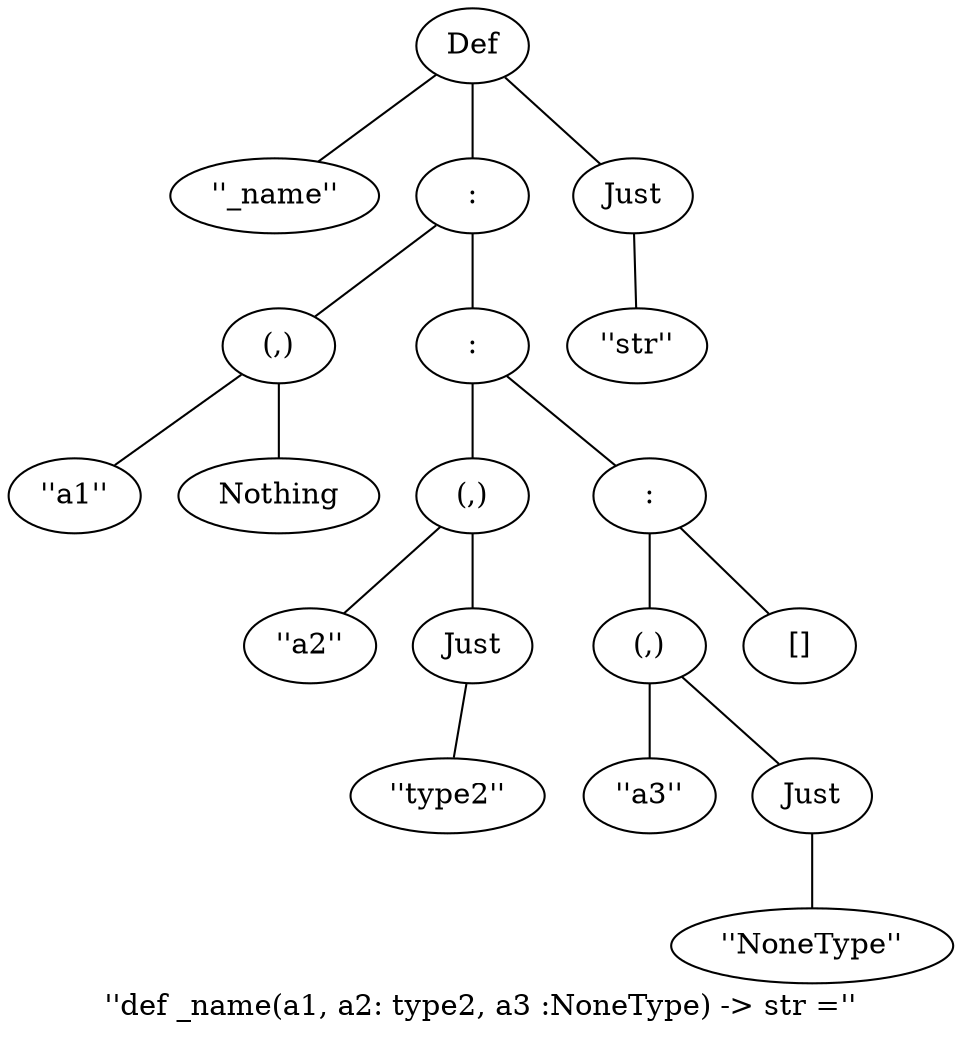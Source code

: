 graph ""
  {
  label="''def _name(a1, a2: type2, a3 :NoneType) -> str =''"
  n1 ;
  n1 [label="Def"] ;
  n1 -- n2 ;
  n2 [label="''_name''"] ;
  n1 -- n3 ;
  n3 [label=":"] ;
  n3 -- n4 ;
  n4 [label="(,)"] ;
  n4 -- n5 ;
  n5 [label="''a1''"] ;
  n4 -- n6 ;
  n6 [label="Nothing"] ;
  n3 -- n7 ;
  n7 [label=":"] ;
  n7 -- n8 ;
  n8 [label="(,)"] ;
  n8 -- n9 ;
  n9 [label="''a2''"] ;
  n8 -- n10 ;
  n10 [label="Just"] ;
  n10 -- n11 ;
  n11 [label="''type2''"] ;
  n7 -- n12 ;
  n12 [label=":"] ;
  n12 -- n13 ;
  n13 [label="(,)"] ;
  n13 -- n14 ;
  n14 [label="''a3''"] ;
  n13 -- n15 ;
  n15 [label="Just"] ;
  n15 -- n16 ;
  n16 [label="''NoneType''"] ;
  n12 -- n17 ;
  n17 [label="[]"] ;
  n1 -- n18 ;
  n18 [label="Just"] ;
  n18 -- n19 ;
  n19 [label="''str''"] ;
  }
